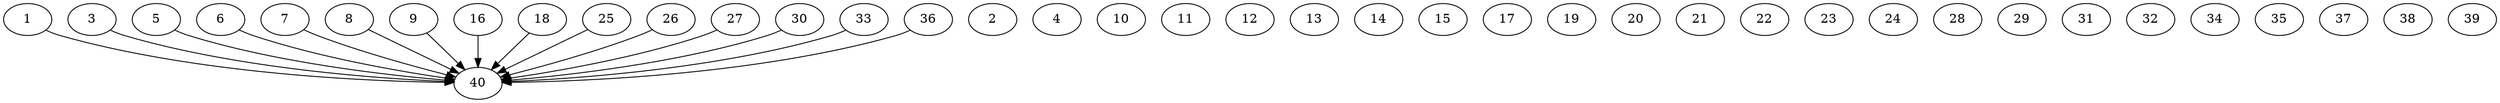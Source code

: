 // DAG automatically generated by daggen at Thu Oct  3 14:06:48 2019
// ./daggen --dot -n 40 --ccr 0.5 --fat 0.9 --regular 0.5 --density 0.9 --mindata 5242880 --maxdata 52428800 
digraph G {
  1 [size="51279872", alpha="0.12", expect_size="25639936"] 
  1 -> 40 [size ="25639936"]
  2 [size="73654272", alpha="0.17", expect_size="36827136"] 
  3 [size="104427520", alpha="0.19", expect_size="52213760"] 
  3 -> 40 [size ="52213760"]
  4 [size="76797952", alpha="0.17", expect_size="38398976"] 
  5 [size="34856960", alpha="0.20", expect_size="17428480"] 
  5 -> 40 [size ="17428480"]
  6 [size="50620416", alpha="0.05", expect_size="25310208"] 
  6 -> 40 [size ="25310208"]
  7 [size="67645440", alpha="0.07", expect_size="33822720"] 
  7 -> 40 [size ="33822720"]
  8 [size="70078464", alpha="0.05", expect_size="35039232"] 
  8 -> 40 [size ="35039232"]
  9 [size="58431488", alpha="0.20", expect_size="29215744"] 
  9 -> 40 [size ="29215744"]
  10 [size="35981312", alpha="0.19", expect_size="17990656"] 
  11 [size="94265344", alpha="0.12", expect_size="47132672"] 
  12 [size="55197696", alpha="0.18", expect_size="27598848"] 
  13 [size="43067392", alpha="0.15", expect_size="21533696"] 
  14 [size="36091904", alpha="0.11", expect_size="18045952"] 
  15 [size="23894016", alpha="0.18", expect_size="11947008"] 
  16 [size="23113728", alpha="0.14", expect_size="11556864"] 
  16 -> 40 [size ="11556864"]
  17 [size="45367296", alpha="0.11", expect_size="22683648"] 
  18 [size="76849152", alpha="0.06", expect_size="38424576"] 
  18 -> 40 [size ="38424576"]
  19 [size="98756608", alpha="0.03", expect_size="49378304"] 
  20 [size="97884160", alpha="0.09", expect_size="48942080"] 
  21 [size="94822400", alpha="0.04", expect_size="47411200"] 
  22 [size="57135104", alpha="0.12", expect_size="28567552"] 
  23 [size="46895104", alpha="0.00", expect_size="23447552"] 
  24 [size="24537088", alpha="0.02", expect_size="12268544"] 
  25 [size="75057152", alpha="0.09", expect_size="37528576"] 
  25 -> 40 [size ="37528576"]
  26 [size="64448512", alpha="0.05", expect_size="32224256"] 
  26 -> 40 [size ="32224256"]
  27 [size="34529280", alpha="0.13", expect_size="17264640"] 
  27 -> 40 [size ="17264640"]
  28 [size="87947264", alpha="0.13", expect_size="43973632"] 
  29 [size="22622208", alpha="0.04", expect_size="11311104"] 
  30 [size="37603328", alpha="0.00", expect_size="18801664"] 
  30 -> 40 [size ="18801664"]
  31 [size="81227776", alpha="0.14", expect_size="40613888"] 
  32 [size="99923968", alpha="0.17", expect_size="49961984"] 
  33 [size="62486528", alpha="0.07", expect_size="31243264"] 
  33 -> 40 [size ="31243264"]
  34 [size="62857216", alpha="0.03", expect_size="31428608"] 
  35 [size="72978432", alpha="0.01", expect_size="36489216"] 
  36 [size="22851584", alpha="0.03", expect_size="11425792"] 
  36 -> 40 [size ="11425792"]
  37 [size="46983168", alpha="0.11", expect_size="23491584"] 
  38 [size="13793280", alpha="0.14", expect_size="6896640"] 
  39 [size="77244416", alpha="0.15", expect_size="38622208"] 
  40 [size="96540672", alpha="0.15", expect_size="48270336"] 
}
